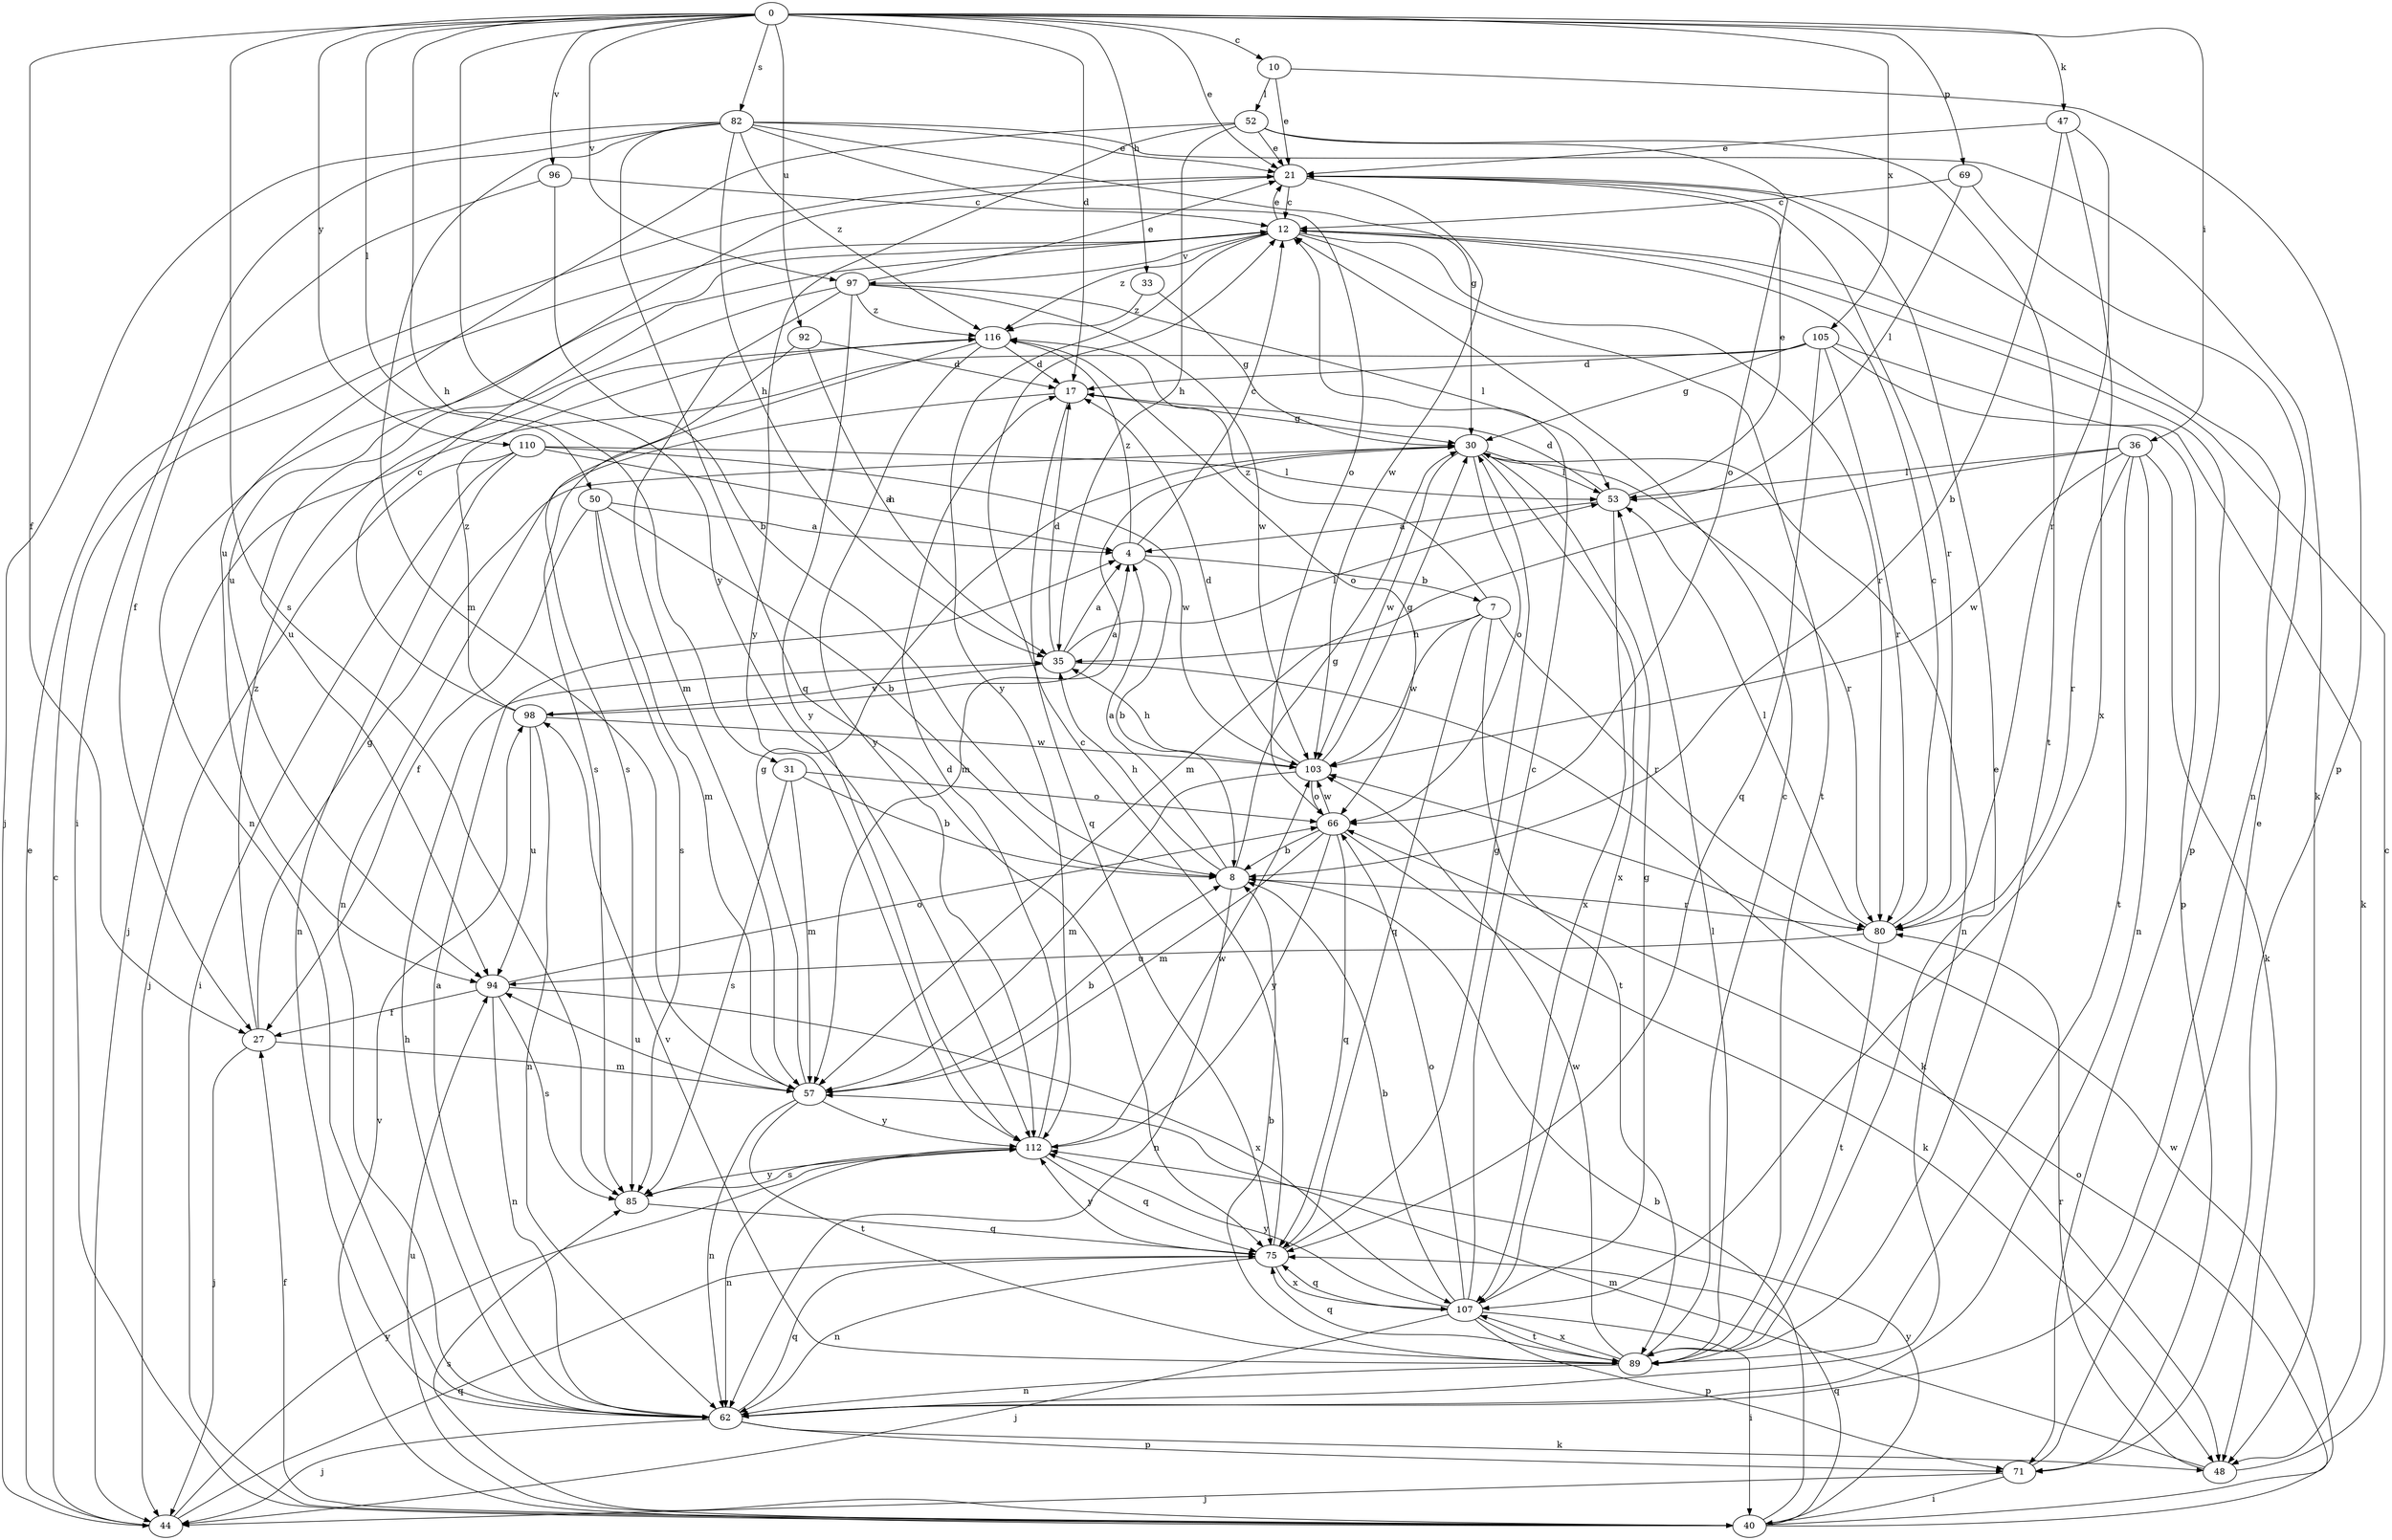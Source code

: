 strict digraph  {
0;
4;
7;
8;
10;
12;
17;
21;
27;
30;
31;
33;
35;
36;
40;
44;
47;
48;
50;
52;
53;
57;
62;
66;
69;
71;
75;
80;
82;
85;
89;
92;
94;
96;
97;
98;
103;
105;
107;
110;
112;
116;
0 -> 10  [label=c];
0 -> 17  [label=d];
0 -> 21  [label=e];
0 -> 27  [label=f];
0 -> 31  [label=h];
0 -> 33  [label=h];
0 -> 36  [label=i];
0 -> 47  [label=k];
0 -> 50  [label=l];
0 -> 69  [label=p];
0 -> 82  [label=s];
0 -> 85  [label=s];
0 -> 92  [label=u];
0 -> 96  [label=v];
0 -> 97  [label=v];
0 -> 105  [label=x];
0 -> 110  [label=y];
0 -> 112  [label=y];
4 -> 7  [label=b];
4 -> 8  [label=b];
4 -> 12  [label=c];
4 -> 116  [label=z];
7 -> 35  [label=h];
7 -> 75  [label=q];
7 -> 80  [label=r];
7 -> 89  [label=t];
7 -> 103  [label=w];
7 -> 116  [label=z];
8 -> 4  [label=a];
8 -> 30  [label=g];
8 -> 35  [label=h];
8 -> 62  [label=n];
8 -> 80  [label=r];
10 -> 21  [label=e];
10 -> 52  [label=l];
10 -> 71  [label=p];
12 -> 21  [label=e];
12 -> 62  [label=n];
12 -> 71  [label=p];
12 -> 80  [label=r];
12 -> 89  [label=t];
12 -> 97  [label=v];
12 -> 112  [label=y];
12 -> 116  [label=z];
17 -> 30  [label=g];
17 -> 62  [label=n];
17 -> 75  [label=q];
21 -> 12  [label=c];
21 -> 80  [label=r];
21 -> 94  [label=u];
21 -> 103  [label=w];
27 -> 30  [label=g];
27 -> 44  [label=j];
27 -> 57  [label=m];
27 -> 116  [label=z];
30 -> 53  [label=l];
30 -> 57  [label=m];
30 -> 62  [label=n];
30 -> 66  [label=o];
30 -> 80  [label=r];
30 -> 103  [label=w];
30 -> 107  [label=x];
31 -> 8  [label=b];
31 -> 57  [label=m];
31 -> 66  [label=o];
31 -> 85  [label=s];
33 -> 30  [label=g];
33 -> 116  [label=z];
35 -> 4  [label=a];
35 -> 17  [label=d];
35 -> 48  [label=k];
35 -> 53  [label=l];
35 -> 98  [label=v];
36 -> 48  [label=k];
36 -> 53  [label=l];
36 -> 57  [label=m];
36 -> 62  [label=n];
36 -> 80  [label=r];
36 -> 89  [label=t];
36 -> 103  [label=w];
40 -> 8  [label=b];
40 -> 27  [label=f];
40 -> 66  [label=o];
40 -> 75  [label=q];
40 -> 85  [label=s];
40 -> 94  [label=u];
40 -> 98  [label=v];
40 -> 103  [label=w];
40 -> 112  [label=y];
44 -> 12  [label=c];
44 -> 21  [label=e];
44 -> 75  [label=q];
44 -> 112  [label=y];
47 -> 8  [label=b];
47 -> 21  [label=e];
47 -> 80  [label=r];
47 -> 107  [label=x];
48 -> 12  [label=c];
48 -> 57  [label=m];
48 -> 80  [label=r];
50 -> 4  [label=a];
50 -> 8  [label=b];
50 -> 27  [label=f];
50 -> 57  [label=m];
50 -> 85  [label=s];
52 -> 21  [label=e];
52 -> 35  [label=h];
52 -> 66  [label=o];
52 -> 89  [label=t];
52 -> 94  [label=u];
52 -> 112  [label=y];
53 -> 4  [label=a];
53 -> 17  [label=d];
53 -> 21  [label=e];
53 -> 107  [label=x];
57 -> 8  [label=b];
57 -> 30  [label=g];
57 -> 62  [label=n];
57 -> 89  [label=t];
57 -> 94  [label=u];
57 -> 112  [label=y];
62 -> 4  [label=a];
62 -> 35  [label=h];
62 -> 44  [label=j];
62 -> 48  [label=k];
62 -> 71  [label=p];
62 -> 75  [label=q];
66 -> 8  [label=b];
66 -> 48  [label=k];
66 -> 57  [label=m];
66 -> 75  [label=q];
66 -> 103  [label=w];
66 -> 112  [label=y];
69 -> 12  [label=c];
69 -> 53  [label=l];
69 -> 62  [label=n];
71 -> 21  [label=e];
71 -> 40  [label=i];
71 -> 44  [label=j];
75 -> 12  [label=c];
75 -> 30  [label=g];
75 -> 62  [label=n];
75 -> 107  [label=x];
75 -> 112  [label=y];
80 -> 12  [label=c];
80 -> 53  [label=l];
80 -> 89  [label=t];
80 -> 94  [label=u];
82 -> 21  [label=e];
82 -> 30  [label=g];
82 -> 35  [label=h];
82 -> 40  [label=i];
82 -> 44  [label=j];
82 -> 48  [label=k];
82 -> 57  [label=m];
82 -> 66  [label=o];
82 -> 75  [label=q];
82 -> 116  [label=z];
85 -> 75  [label=q];
85 -> 112  [label=y];
89 -> 8  [label=b];
89 -> 12  [label=c];
89 -> 21  [label=e];
89 -> 53  [label=l];
89 -> 62  [label=n];
89 -> 75  [label=q];
89 -> 98  [label=v];
89 -> 103  [label=w];
89 -> 107  [label=x];
92 -> 17  [label=d];
92 -> 35  [label=h];
92 -> 85  [label=s];
94 -> 27  [label=f];
94 -> 62  [label=n];
94 -> 66  [label=o];
94 -> 85  [label=s];
94 -> 107  [label=x];
96 -> 8  [label=b];
96 -> 12  [label=c];
96 -> 27  [label=f];
97 -> 21  [label=e];
97 -> 53  [label=l];
97 -> 57  [label=m];
97 -> 94  [label=u];
97 -> 103  [label=w];
97 -> 112  [label=y];
97 -> 116  [label=z];
98 -> 4  [label=a];
98 -> 12  [label=c];
98 -> 62  [label=n];
98 -> 94  [label=u];
98 -> 103  [label=w];
98 -> 116  [label=z];
103 -> 17  [label=d];
103 -> 30  [label=g];
103 -> 35  [label=h];
103 -> 57  [label=m];
103 -> 66  [label=o];
105 -> 17  [label=d];
105 -> 30  [label=g];
105 -> 44  [label=j];
105 -> 48  [label=k];
105 -> 71  [label=p];
105 -> 75  [label=q];
105 -> 80  [label=r];
107 -> 8  [label=b];
107 -> 12  [label=c];
107 -> 30  [label=g];
107 -> 40  [label=i];
107 -> 44  [label=j];
107 -> 66  [label=o];
107 -> 71  [label=p];
107 -> 75  [label=q];
107 -> 89  [label=t];
107 -> 112  [label=y];
110 -> 4  [label=a];
110 -> 40  [label=i];
110 -> 44  [label=j];
110 -> 53  [label=l];
110 -> 62  [label=n];
110 -> 103  [label=w];
112 -> 17  [label=d];
112 -> 62  [label=n];
112 -> 75  [label=q];
112 -> 85  [label=s];
112 -> 103  [label=w];
116 -> 17  [label=d];
116 -> 66  [label=o];
116 -> 85  [label=s];
116 -> 112  [label=y];
}
